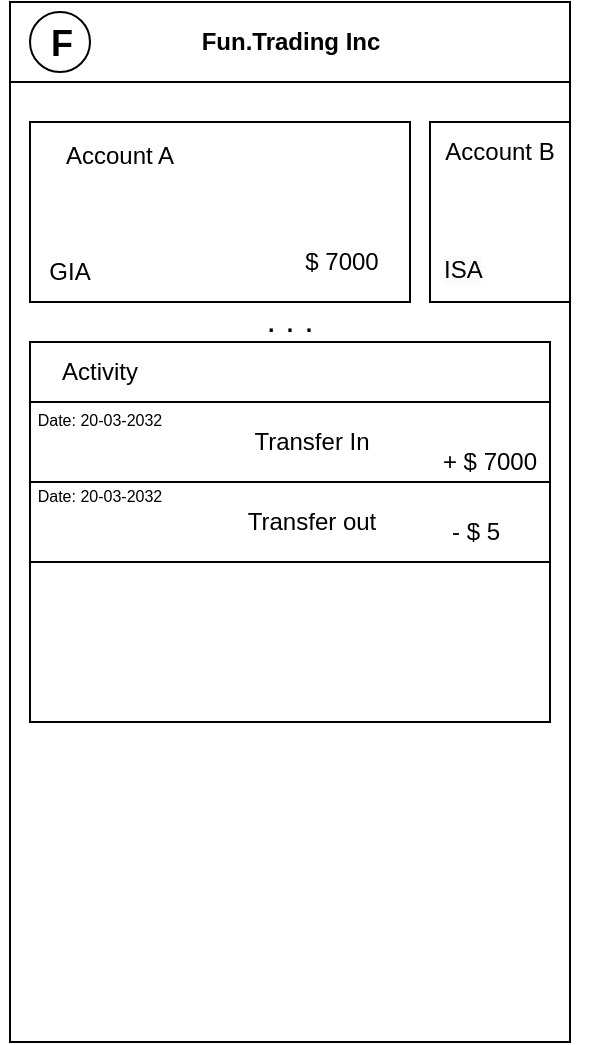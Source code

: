 <mxfile version="22.1.18" type="device">
  <diagram name="Page-1" id="xEFeUECZUe2D8e3gBROa">
    <mxGraphModel dx="989" dy="607" grid="1" gridSize="10" guides="1" tooltips="1" connect="1" arrows="1" fold="1" page="1" pageScale="1" pageWidth="827" pageHeight="1169" math="0" shadow="0">
      <root>
        <mxCell id="0" />
        <mxCell id="1" parent="0" />
        <mxCell id="WYB-sU8SRp4ZLdjS0Onn-1" value="" style="rounded=0;whiteSpace=wrap;html=1;" vertex="1" parent="1">
          <mxGeometry x="120" y="120" width="280" height="520" as="geometry" />
        </mxCell>
        <mxCell id="WYB-sU8SRp4ZLdjS0Onn-2" value="" style="rounded=0;whiteSpace=wrap;html=1;" vertex="1" parent="1">
          <mxGeometry x="120" y="120" width="280" height="40" as="geometry" />
        </mxCell>
        <mxCell id="WYB-sU8SRp4ZLdjS0Onn-4" value="" style="ellipse;whiteSpace=wrap;html=1;aspect=fixed;" vertex="1" parent="1">
          <mxGeometry x="130" y="125" width="30" height="30" as="geometry" />
        </mxCell>
        <mxCell id="WYB-sU8SRp4ZLdjS0Onn-5" value="" style="rounded=0;whiteSpace=wrap;html=1;" vertex="1" parent="1">
          <mxGeometry x="130" y="180" width="190" height="90" as="geometry" />
        </mxCell>
        <mxCell id="WYB-sU8SRp4ZLdjS0Onn-6" value="Account A" style="text;html=1;strokeColor=none;fillColor=none;align=center;verticalAlign=middle;whiteSpace=wrap;rounded=0;" vertex="1" parent="1">
          <mxGeometry x="130" y="182" width="90" height="30" as="geometry" />
        </mxCell>
        <mxCell id="WYB-sU8SRp4ZLdjS0Onn-7" value="&lt;b&gt;&lt;font style=&quot;font-size: 18px;&quot;&gt;F&lt;/font&gt;&lt;/b&gt;" style="text;html=1;strokeColor=none;fillColor=none;align=center;verticalAlign=middle;whiteSpace=wrap;rounded=0;" vertex="1" parent="1">
          <mxGeometry x="116" y="126" width="60" height="30" as="geometry" />
        </mxCell>
        <mxCell id="WYB-sU8SRp4ZLdjS0Onn-8" value="" style="rounded=0;whiteSpace=wrap;html=1;" vertex="1" parent="1">
          <mxGeometry x="330" y="180" width="70" height="90" as="geometry" />
        </mxCell>
        <mxCell id="WYB-sU8SRp4ZLdjS0Onn-9" value="Account B" style="text;html=1;strokeColor=none;fillColor=none;align=center;verticalAlign=middle;whiteSpace=wrap;rounded=0;" vertex="1" parent="1">
          <mxGeometry x="320" y="180" width="90" height="30" as="geometry" />
        </mxCell>
        <mxCell id="WYB-sU8SRp4ZLdjS0Onn-12" value="&lt;font style=&quot;font-size: 17px;&quot;&gt;. . .&lt;/font&gt;" style="rounded=0;whiteSpace=wrap;html=1;" vertex="1" parent="1">
          <mxGeometry x="200" y="280" width="120" as="geometry" />
        </mxCell>
        <mxCell id="WYB-sU8SRp4ZLdjS0Onn-13" value="$ 7000" style="text;html=1;strokeColor=none;fillColor=none;align=center;verticalAlign=middle;whiteSpace=wrap;rounded=0;" vertex="1" parent="1">
          <mxGeometry x="256" y="235" width="60" height="30" as="geometry" />
        </mxCell>
        <mxCell id="WYB-sU8SRp4ZLdjS0Onn-14" value="" style="rounded=0;whiteSpace=wrap;html=1;" vertex="1" parent="1">
          <mxGeometry x="130" y="290" width="260" height="190" as="geometry" />
        </mxCell>
        <mxCell id="WYB-sU8SRp4ZLdjS0Onn-15" value="Activity" style="text;html=1;strokeColor=none;fillColor=none;align=center;verticalAlign=middle;whiteSpace=wrap;rounded=0;" vertex="1" parent="1">
          <mxGeometry x="130" y="290" width="70" height="30" as="geometry" />
        </mxCell>
        <mxCell id="WYB-sU8SRp4ZLdjS0Onn-17" value="" style="rounded=0;whiteSpace=wrap;html=1;" vertex="1" parent="1">
          <mxGeometry x="130" y="320" width="260" height="40" as="geometry" />
        </mxCell>
        <mxCell id="WYB-sU8SRp4ZLdjS0Onn-18" value="" style="rounded=0;whiteSpace=wrap;html=1;" vertex="1" parent="1">
          <mxGeometry x="130" y="360" width="260" height="40" as="geometry" />
        </mxCell>
        <mxCell id="WYB-sU8SRp4ZLdjS0Onn-19" value="+ $ 7000" style="text;html=1;strokeColor=none;fillColor=none;align=center;verticalAlign=middle;whiteSpace=wrap;rounded=0;" vertex="1" parent="1">
          <mxGeometry x="330" y="335" width="60" height="30" as="geometry" />
        </mxCell>
        <mxCell id="WYB-sU8SRp4ZLdjS0Onn-20" value="- $ 5" style="text;html=1;strokeColor=none;fillColor=none;align=center;verticalAlign=middle;whiteSpace=wrap;rounded=0;" vertex="1" parent="1">
          <mxGeometry x="323" y="370" width="60" height="30" as="geometry" />
        </mxCell>
        <mxCell id="WYB-sU8SRp4ZLdjS0Onn-21" value="GIA" style="text;html=1;strokeColor=none;fillColor=none;align=center;verticalAlign=middle;whiteSpace=wrap;rounded=0;" vertex="1" parent="1">
          <mxGeometry x="120" y="240" width="60" height="30" as="geometry" />
        </mxCell>
        <mxCell id="WYB-sU8SRp4ZLdjS0Onn-22" value="&lt;span style=&quot;color: rgb(0, 0, 0); font-family: Helvetica; font-size: 12px; font-style: normal; font-variant-ligatures: normal; font-variant-caps: normal; font-weight: 400; letter-spacing: normal; orphans: 2; text-align: center; text-indent: 0px; text-transform: none; widows: 2; word-spacing: 0px; -webkit-text-stroke-width: 0px; background-color: rgb(251, 251, 251); text-decoration-thickness: initial; text-decoration-style: initial; text-decoration-color: initial; float: none; display: inline !important;&quot;&gt;ISA&lt;/span&gt;" style="text;whiteSpace=wrap;html=1;" vertex="1" parent="1">
          <mxGeometry x="335" y="240" width="50" height="40" as="geometry" />
        </mxCell>
        <mxCell id="WYB-sU8SRp4ZLdjS0Onn-24" value="&lt;font style=&quot;font-size: 8px;&quot;&gt;Date: 20-03-2032&lt;/font&gt;" style="text;html=1;strokeColor=none;fillColor=none;align=center;verticalAlign=middle;whiteSpace=wrap;rounded=0;" vertex="1" parent="1">
          <mxGeometry x="115" y="313" width="100" height="30" as="geometry" />
        </mxCell>
        <mxCell id="WYB-sU8SRp4ZLdjS0Onn-25" value="&lt;font style=&quot;font-size: 8px;&quot;&gt;Date: 20-03-2032&lt;/font&gt;" style="text;html=1;strokeColor=none;fillColor=none;align=center;verticalAlign=middle;whiteSpace=wrap;rounded=0;" vertex="1" parent="1">
          <mxGeometry x="115" y="351" width="100" height="30" as="geometry" />
        </mxCell>
        <mxCell id="WYB-sU8SRp4ZLdjS0Onn-26" value="Transfer out" style="text;html=1;strokeColor=none;fillColor=none;align=center;verticalAlign=middle;whiteSpace=wrap;rounded=0;" vertex="1" parent="1">
          <mxGeometry x="226" y="365" width="90" height="30" as="geometry" />
        </mxCell>
        <mxCell id="WYB-sU8SRp4ZLdjS0Onn-27" value="Transfer In" style="text;html=1;strokeColor=none;fillColor=none;align=center;verticalAlign=middle;whiteSpace=wrap;rounded=0;" vertex="1" parent="1">
          <mxGeometry x="226" y="325" width="90" height="30" as="geometry" />
        </mxCell>
        <mxCell id="WYB-sU8SRp4ZLdjS0Onn-28" value="&lt;b&gt;Fun.Trading Inc&lt;/b&gt;" style="text;html=1;strokeColor=none;fillColor=none;align=center;verticalAlign=middle;whiteSpace=wrap;rounded=0;" vertex="1" parent="1">
          <mxGeometry x="207.5" y="125" width="105" height="30" as="geometry" />
        </mxCell>
      </root>
    </mxGraphModel>
  </diagram>
</mxfile>
